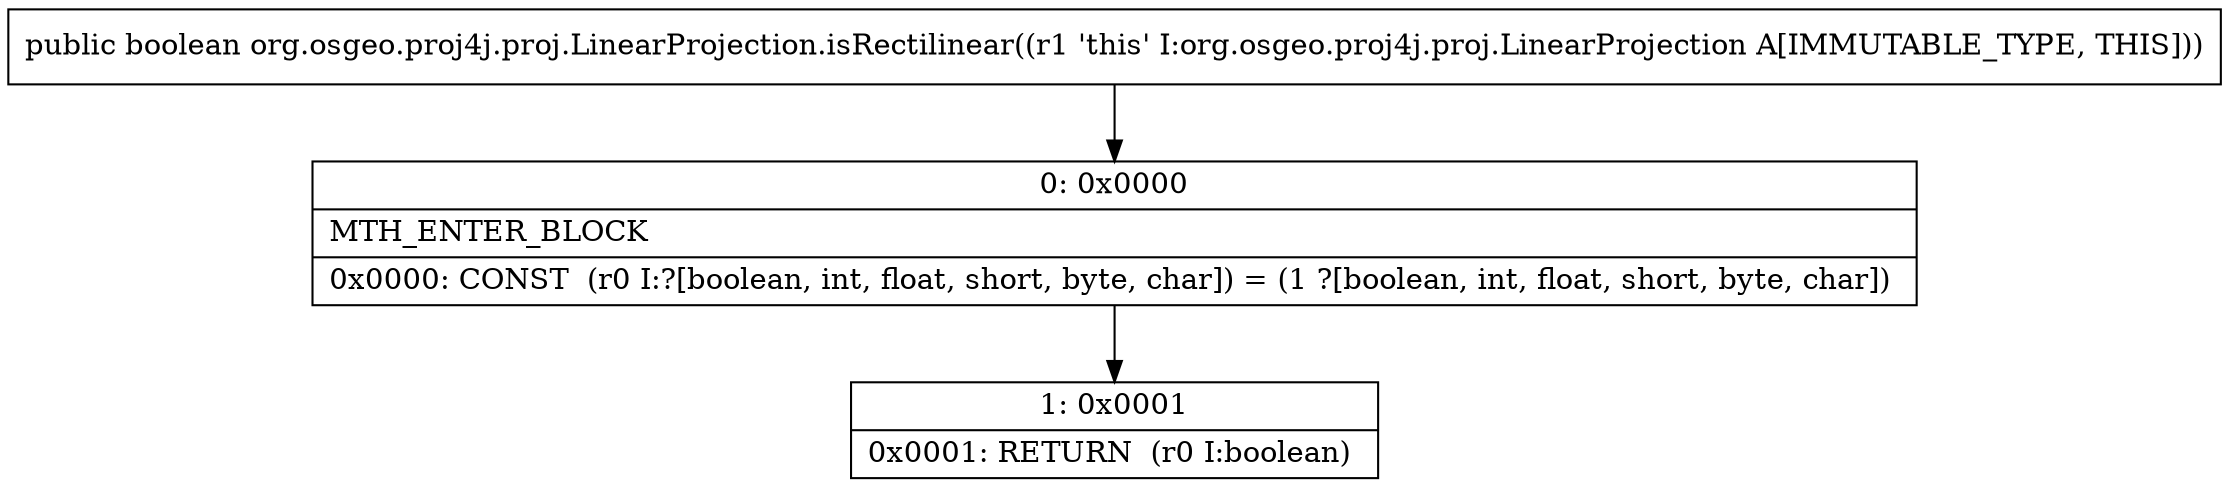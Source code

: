 digraph "CFG fororg.osgeo.proj4j.proj.LinearProjection.isRectilinear()Z" {
Node_0 [shape=record,label="{0\:\ 0x0000|MTH_ENTER_BLOCK\l|0x0000: CONST  (r0 I:?[boolean, int, float, short, byte, char]) = (1 ?[boolean, int, float, short, byte, char]) \l}"];
Node_1 [shape=record,label="{1\:\ 0x0001|0x0001: RETURN  (r0 I:boolean) \l}"];
MethodNode[shape=record,label="{public boolean org.osgeo.proj4j.proj.LinearProjection.isRectilinear((r1 'this' I:org.osgeo.proj4j.proj.LinearProjection A[IMMUTABLE_TYPE, THIS])) }"];
MethodNode -> Node_0;
Node_0 -> Node_1;
}

